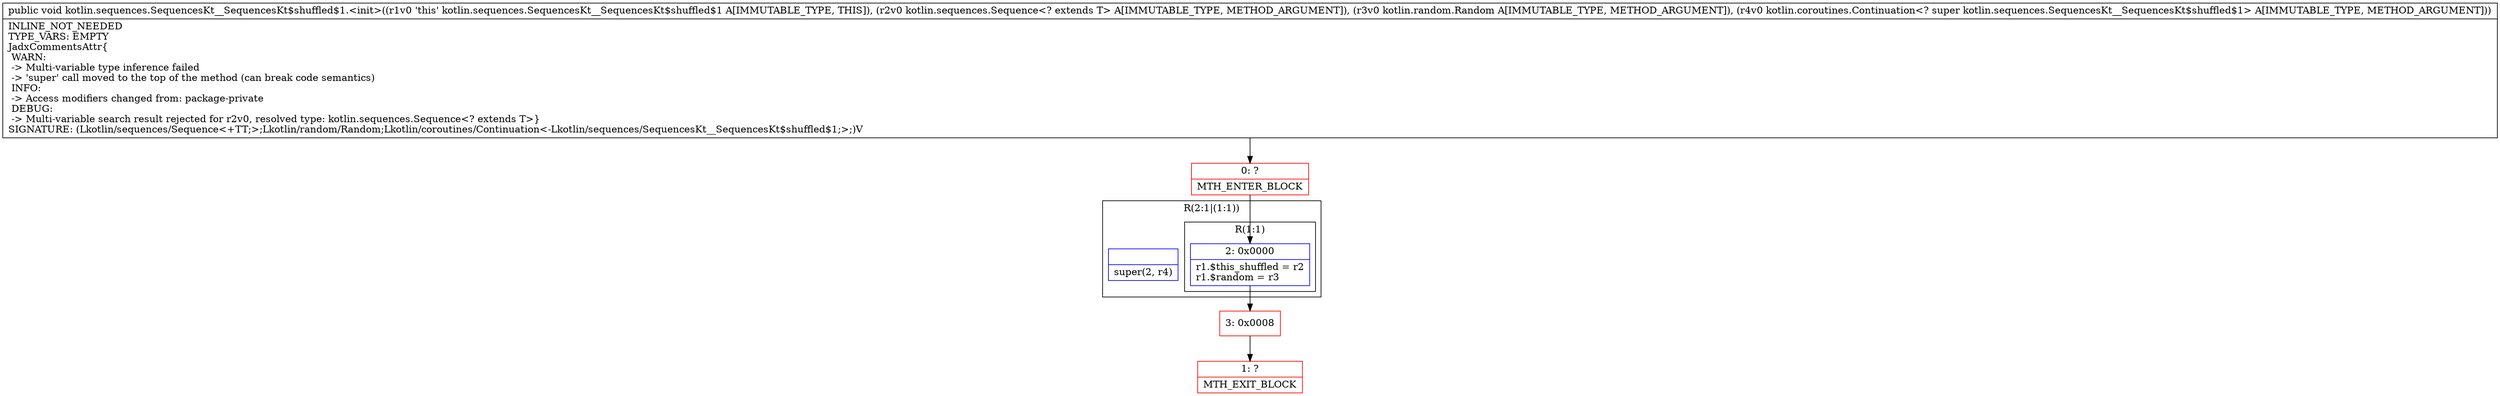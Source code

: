 digraph "CFG forkotlin.sequences.SequencesKt__SequencesKt$shuffled$1.\<init\>(Lkotlin\/sequences\/Sequence;Lkotlin\/random\/Random;Lkotlin\/coroutines\/Continuation;)V" {
subgraph cluster_Region_659658270 {
label = "R(2:1|(1:1))";
node [shape=record,color=blue];
Node_InsnContainer_432860257 [shape=record,label="{|super(2, r4)\l}"];
subgraph cluster_Region_1565084602 {
label = "R(1:1)";
node [shape=record,color=blue];
Node_2 [shape=record,label="{2\:\ 0x0000|r1.$this_shuffled = r2\lr1.$random = r3\l}"];
}
}
Node_0 [shape=record,color=red,label="{0\:\ ?|MTH_ENTER_BLOCK\l}"];
Node_3 [shape=record,color=red,label="{3\:\ 0x0008}"];
Node_1 [shape=record,color=red,label="{1\:\ ?|MTH_EXIT_BLOCK\l}"];
MethodNode[shape=record,label="{public void kotlin.sequences.SequencesKt__SequencesKt$shuffled$1.\<init\>((r1v0 'this' kotlin.sequences.SequencesKt__SequencesKt$shuffled$1 A[IMMUTABLE_TYPE, THIS]), (r2v0 kotlin.sequences.Sequence\<? extends T\> A[IMMUTABLE_TYPE, METHOD_ARGUMENT]), (r3v0 kotlin.random.Random A[IMMUTABLE_TYPE, METHOD_ARGUMENT]), (r4v0 kotlin.coroutines.Continuation\<? super kotlin.sequences.SequencesKt__SequencesKt$shuffled$1\> A[IMMUTABLE_TYPE, METHOD_ARGUMENT]))  | INLINE_NOT_NEEDED\lTYPE_VARS: EMPTY\lJadxCommentsAttr\{\l WARN: \l \-\> Multi\-variable type inference failed\l \-\> 'super' call moved to the top of the method (can break code semantics)\l INFO: \l \-\> Access modifiers changed from: package\-private\l DEBUG: \l \-\> Multi\-variable search result rejected for r2v0, resolved type: kotlin.sequences.Sequence\<? extends T\>\}\lSIGNATURE: (Lkotlin\/sequences\/Sequence\<+TT;\>;Lkotlin\/random\/Random;Lkotlin\/coroutines\/Continuation\<\-Lkotlin\/sequences\/SequencesKt__SequencesKt$shuffled$1;\>;)V\l}"];
MethodNode -> Node_0;Node_2 -> Node_3;
Node_0 -> Node_2;
Node_3 -> Node_1;
}

